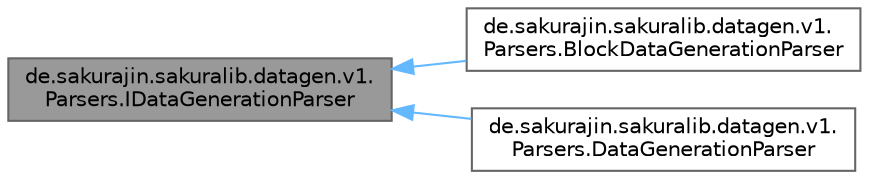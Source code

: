 digraph "de.sakurajin.sakuralib.datagen.v1.Parsers.IDataGenerationParser"
{
 // LATEX_PDF_SIZE
  bgcolor="transparent";
  edge [fontname=Helvetica,fontsize=10,labelfontname=Helvetica,labelfontsize=10];
  node [fontname=Helvetica,fontsize=10,shape=box,height=0.2,width=0.4];
  rankdir="LR";
  Node1 [label="de.sakurajin.sakuralib.datagen.v1.\lParsers.IDataGenerationParser",height=0.2,width=0.4,color="gray40", fillcolor="grey60", style="filled", fontcolor="black",tooltip="This interface is used to parse annotations."];
  Node1 -> Node2 [dir="back",color="steelblue1",style="solid"];
  Node2 [label="de.sakurajin.sakuralib.datagen.v1.\lParsers.BlockDataGenerationParser",height=0.2,width=0.4,color="gray40", fillcolor="white", style="filled",URL="$classde_1_1sakurajin_1_1sakuralib_1_1datagen_1_1v1_1_1Parsers_1_1BlockDataGenerationParser.html",tooltip="This parser is used to generate block items for blocks that implement the BlockItemGenerateable inter..."];
  Node1 -> Node3 [dir="back",color="steelblue1",style="solid"];
  Node3 [label="de.sakurajin.sakuralib.datagen.v1.\lParsers.DataGenerationParser",height=0.2,width=0.4,color="gray40", fillcolor="white", style="filled",URL="$classde_1_1sakurajin_1_1sakuralib_1_1datagen_1_1v1_1_1Parsers_1_1DataGenerationParser.html",tooltip=" "];
}
